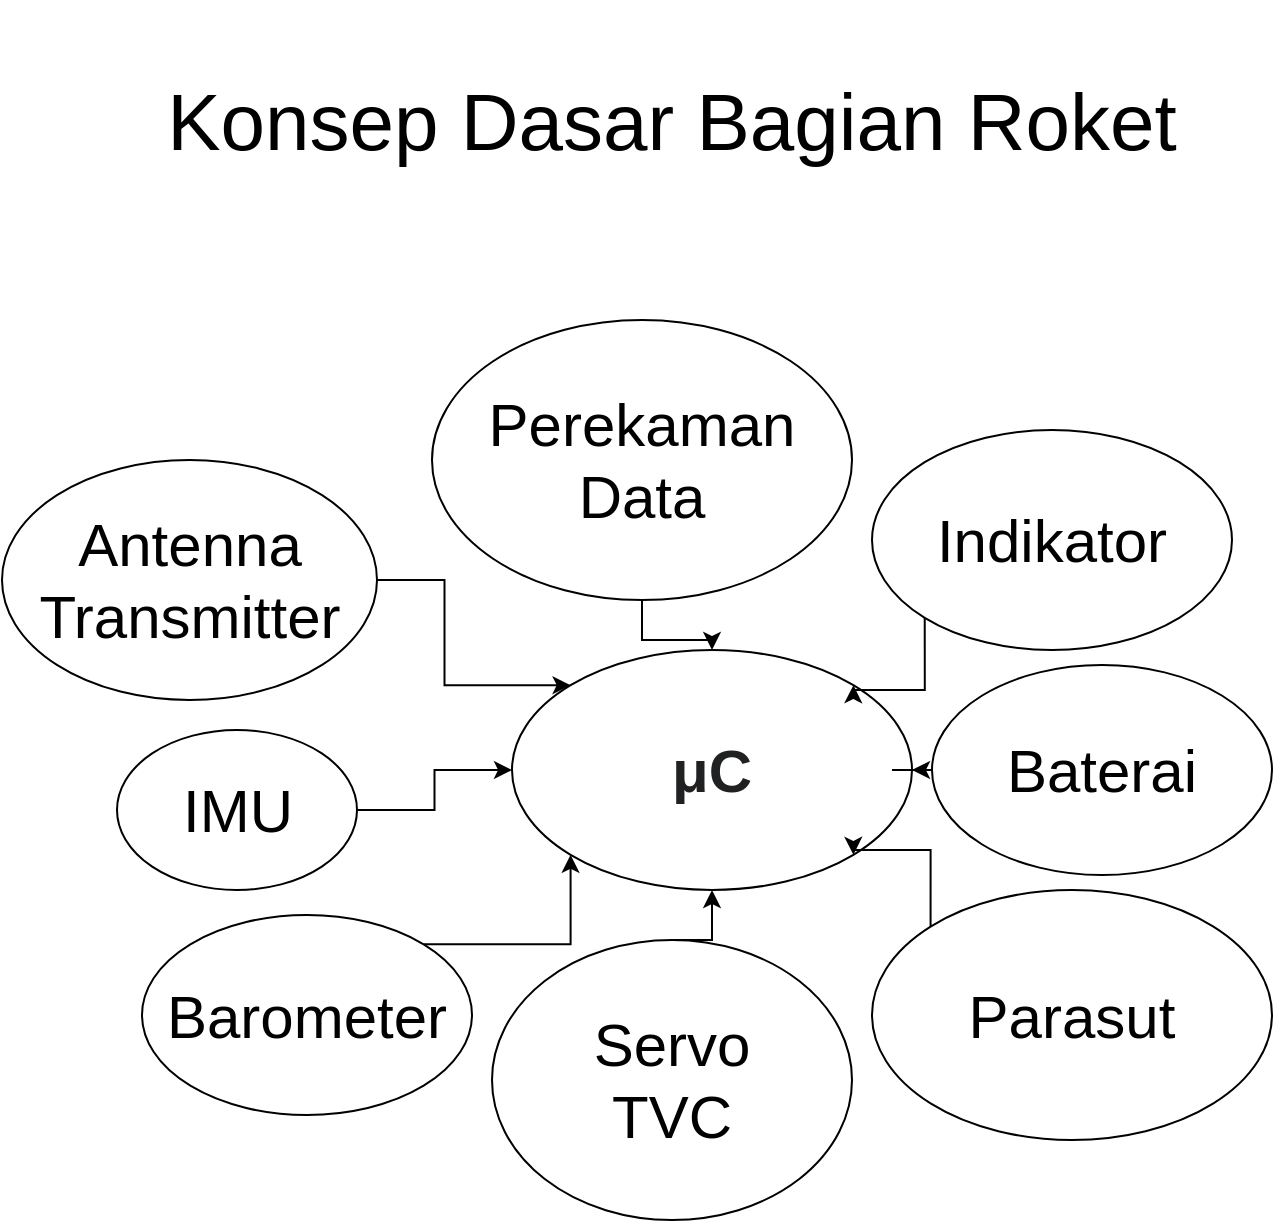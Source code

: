 <mxfile version="16.0.2" type="device" pages="3"><diagram id="m9nUPIzrw5w3CtC-o70g" name="Konsep Dasar"><mxGraphModel dx="2377" dy="1694" grid="1" gridSize="10" guides="1" tooltips="1" connect="1" arrows="1" fold="1" page="1" pageScale="1" pageWidth="850" pageHeight="1400" math="0" shadow="0"><root><mxCell id="0"/><mxCell id="1" parent="0"/><mxCell id="4DsvmobFxsp5R_KgewBt-1" value="&lt;b style=&quot;color: rgb(32 , 33 , 34) ; font-family: sans-serif ; background-color: rgb(255 , 255 , 255)&quot;&gt;&lt;font style=&quot;font-size: 30px&quot;&gt;μC&lt;/font&gt;&lt;/b&gt;" style="ellipse;whiteSpace=wrap;html=1;" parent="1" vertex="1"><mxGeometry x="362" y="355" width="200" height="120" as="geometry"/></mxCell><mxCell id="4DsvmobFxsp5R_KgewBt-5" style="edgeStyle=orthogonalEdgeStyle;rounded=0;orthogonalLoop=1;jettySize=auto;html=1;exitX=1;exitY=0.5;exitDx=0;exitDy=0;entryX=0;entryY=0.5;entryDx=0;entryDy=0;fontSize=24;" parent="1" source="4DsvmobFxsp5R_KgewBt-2" target="4DsvmobFxsp5R_KgewBt-1" edge="1"><mxGeometry relative="1" as="geometry"/></mxCell><mxCell id="4DsvmobFxsp5R_KgewBt-2" value="&lt;font style=&quot;font-size: 30px&quot;&gt;IMU&lt;/font&gt;" style="ellipse;whiteSpace=wrap;html=1;fontSize=24;" parent="1" vertex="1"><mxGeometry x="164.5" y="395" width="120" height="80" as="geometry"/></mxCell><mxCell id="4DsvmobFxsp5R_KgewBt-7" style="edgeStyle=orthogonalEdgeStyle;rounded=0;orthogonalLoop=1;jettySize=auto;html=1;exitX=1;exitY=0;exitDx=0;exitDy=0;entryX=0;entryY=1;entryDx=0;entryDy=0;fontSize=24;" parent="1" source="4DsvmobFxsp5R_KgewBt-6" target="4DsvmobFxsp5R_KgewBt-1" edge="1"><mxGeometry relative="1" as="geometry"/></mxCell><mxCell id="4DsvmobFxsp5R_KgewBt-6" value="&lt;font style=&quot;font-size: 30px&quot;&gt;Barometer&lt;/font&gt;" style="ellipse;whiteSpace=wrap;html=1;fontSize=24;" parent="1" vertex="1"><mxGeometry x="177" y="487.5" width="165" height="100" as="geometry"/></mxCell><mxCell id="4DsvmobFxsp5R_KgewBt-9" style="edgeStyle=orthogonalEdgeStyle;rounded=0;orthogonalLoop=1;jettySize=auto;html=1;exitX=0.5;exitY=0;exitDx=0;exitDy=0;entryX=0.5;entryY=1;entryDx=0;entryDy=0;fontSize=24;" parent="1" source="4DsvmobFxsp5R_KgewBt-8" target="4DsvmobFxsp5R_KgewBt-1" edge="1"><mxGeometry relative="1" as="geometry"/></mxCell><mxCell id="4DsvmobFxsp5R_KgewBt-8" value="&lt;font style=&quot;font-size: 30px&quot;&gt;Servo&lt;br&gt;TVC&lt;/font&gt;" style="ellipse;whiteSpace=wrap;html=1;fontSize=24;" parent="1" vertex="1"><mxGeometry x="352" y="500" width="180" height="140" as="geometry"/></mxCell><mxCell id="4DsvmobFxsp5R_KgewBt-14" style="edgeStyle=orthogonalEdgeStyle;rounded=0;orthogonalLoop=1;jettySize=auto;html=1;exitX=0;exitY=0;exitDx=0;exitDy=0;entryX=1;entryY=1;entryDx=0;entryDy=0;fontSize=30;" parent="1" source="4DsvmobFxsp5R_KgewBt-12" target="4DsvmobFxsp5R_KgewBt-1" edge="1"><mxGeometry relative="1" as="geometry"/></mxCell><mxCell id="4DsvmobFxsp5R_KgewBt-12" value="&lt;font style=&quot;font-size: 30px&quot;&gt;Parasut&lt;/font&gt;" style="ellipse;whiteSpace=wrap;html=1;fontSize=24;" parent="1" vertex="1"><mxGeometry x="542" y="475" width="200" height="125" as="geometry"/></mxCell><mxCell id="4DsvmobFxsp5R_KgewBt-16" style="edgeStyle=orthogonalEdgeStyle;rounded=0;orthogonalLoop=1;jettySize=auto;html=1;entryX=1;entryY=0.5;entryDx=0;entryDy=0;fontSize=30;" parent="1" source="4DsvmobFxsp5R_KgewBt-15" target="4DsvmobFxsp5R_KgewBt-1" edge="1"><mxGeometry relative="1" as="geometry"/></mxCell><mxCell id="4DsvmobFxsp5R_KgewBt-15" value="Baterai" style="ellipse;whiteSpace=wrap;html=1;fontSize=30;" parent="1" vertex="1"><mxGeometry x="572" y="362.5" width="170" height="105" as="geometry"/></mxCell><mxCell id="4DsvmobFxsp5R_KgewBt-18" style="edgeStyle=orthogonalEdgeStyle;rounded=0;orthogonalLoop=1;jettySize=auto;html=1;exitX=0;exitY=1;exitDx=0;exitDy=0;entryX=1;entryY=0;entryDx=0;entryDy=0;fontSize=30;" parent="1" source="4DsvmobFxsp5R_KgewBt-17" target="4DsvmobFxsp5R_KgewBt-1" edge="1"><mxGeometry relative="1" as="geometry"/></mxCell><mxCell id="4DsvmobFxsp5R_KgewBt-17" value="Indikator" style="ellipse;whiteSpace=wrap;html=1;fontSize=30;" parent="1" vertex="1"><mxGeometry x="542" y="245" width="180" height="110" as="geometry"/></mxCell><mxCell id="4DsvmobFxsp5R_KgewBt-20" style="edgeStyle=orthogonalEdgeStyle;rounded=0;orthogonalLoop=1;jettySize=auto;html=1;exitX=0.5;exitY=1;exitDx=0;exitDy=0;entryX=0.5;entryY=0;entryDx=0;entryDy=0;fontSize=30;" parent="1" source="4DsvmobFxsp5R_KgewBt-19" target="4DsvmobFxsp5R_KgewBt-1" edge="1"><mxGeometry relative="1" as="geometry"/></mxCell><mxCell id="4DsvmobFxsp5R_KgewBt-19" value="Perekaman Data" style="ellipse;whiteSpace=wrap;html=1;fontSize=30;" parent="1" vertex="1"><mxGeometry x="322" y="190" width="210" height="140" as="geometry"/></mxCell><mxCell id="4DsvmobFxsp5R_KgewBt-22" style="edgeStyle=orthogonalEdgeStyle;rounded=0;orthogonalLoop=1;jettySize=auto;html=1;exitX=1;exitY=0.5;exitDx=0;exitDy=0;entryX=0;entryY=0;entryDx=0;entryDy=0;fontSize=30;" parent="1" source="4DsvmobFxsp5R_KgewBt-21" target="4DsvmobFxsp5R_KgewBt-1" edge="1"><mxGeometry relative="1" as="geometry"/></mxCell><mxCell id="4DsvmobFxsp5R_KgewBt-21" value="Antenna Transmitter" style="ellipse;whiteSpace=wrap;html=1;fontSize=30;" parent="1" vertex="1"><mxGeometry x="107" y="260" width="187.5" height="120" as="geometry"/></mxCell><mxCell id="235SEtcpFhfVlIyv9WdA-1" value="Konsep Dasar Bagian Roket" style="text;html=1;strokeColor=none;fillColor=none;align=center;verticalAlign=middle;whiteSpace=wrap;rounded=0;fontFamily=Helvetica;fontSize=40;" parent="1" vertex="1"><mxGeometry x="171" y="30" width="542" height="120" as="geometry"/></mxCell></root></mxGraphModel></diagram><diagram id="fv5d7UsF2XorupGj_qct" name="Komunikasi Ground Station"><mxGraphModel dx="2864" dy="1186" grid="1" gridSize="10" guides="1" tooltips="1" connect="1" arrows="1" fold="1" page="1" pageScale="1" pageWidth="1200" pageHeight="1600" math="0" shadow="0"><root><mxCell id="380wyrfPXO9zMWCF-XRb-0"/><mxCell id="380wyrfPXO9zMWCF-XRb-1" parent="380wyrfPXO9zMWCF-XRb-0"/><mxCell id="Aa-9FAs6BVaZ0nPuvn-D-2" style="edgeStyle=orthogonalEdgeStyle;rounded=0;orthogonalLoop=1;jettySize=auto;html=1;exitX=0.5;exitY=1;exitDx=0;exitDy=0;entryX=0.5;entryY=0;entryDx=0;entryDy=0;entryPerimeter=0;fontFamily=Helvetica;fontSize=40;" parent="380wyrfPXO9zMWCF-XRb-1" source="Aa-9FAs6BVaZ0nPuvn-D-0" target="Aa-9FAs6BVaZ0nPuvn-D-1" edge="1"><mxGeometry relative="1" as="geometry"/></mxCell><mxCell id="Aa-9FAs6BVaZ0nPuvn-D-0" value="&lt;font style=&quot;font-size: 40px&quot;&gt;Roket&lt;/font&gt;" style="shape=step;perimeter=stepPerimeter;whiteSpace=wrap;html=1;fixedSize=1;fontSize=30;rotation=0;" parent="380wyrfPXO9zMWCF-XRb-1" vertex="1"><mxGeometry x="-815" y="160" width="410" height="180" as="geometry"/></mxCell><mxCell id="Aa-9FAs6BVaZ0nPuvn-D-4" style="edgeStyle=orthogonalEdgeStyle;rounded=0;orthogonalLoop=1;jettySize=auto;html=1;exitX=0.5;exitY=1;exitDx=0;exitDy=0;exitPerimeter=0;fontFamily=Helvetica;fontSize=40;entryX=0.91;entryY=0.09;entryDx=0;entryDy=0;entryPerimeter=0;" parent="380wyrfPXO9zMWCF-XRb-1" source="Aa-9FAs6BVaZ0nPuvn-D-1" target="Aa-9FAs6BVaZ0nPuvn-D-3" edge="1"><mxGeometry relative="1" as="geometry"/></mxCell><mxCell id="Aa-9FAs6BVaZ0nPuvn-D-10" style="edgeStyle=orthogonalEdgeStyle;rounded=0;orthogonalLoop=1;jettySize=auto;html=1;exitX=1;exitY=0.5;exitDx=0;exitDy=0;entryX=0;entryY=0.5;entryDx=0;entryDy=0;fontFamily=Helvetica;fontSize=40;" parent="380wyrfPXO9zMWCF-XRb-1" source="Aa-9FAs6BVaZ0nPuvn-D-5" target="Aa-9FAs6BVaZ0nPuvn-D-9" edge="1"><mxGeometry relative="1" as="geometry"/></mxCell><mxCell id="Aa-9FAs6BVaZ0nPuvn-D-5" value="" style="rounded=0;whiteSpace=wrap;html=1;fontFamily=Helvetica;fontSize=40;" parent="380wyrfPXO9zMWCF-XRb-1" vertex="1"><mxGeometry x="-1100" y="1290" width="420" height="190" as="geometry"/></mxCell><mxCell id="Aa-9FAs6BVaZ0nPuvn-D-1" value="" style="fontColor=#0066CC;verticalAlign=top;verticalLabelPosition=bottom;labelPosition=center;align=center;html=1;outlineConnect=0;fillColor=#CCCCCC;strokeColor=#6881B3;gradientColor=none;gradientDirection=north;strokeWidth=2;shape=mxgraph.networks.comm_link;fontFamily=Helvetica;fontSize=40;" parent="380wyrfPXO9zMWCF-XRb-1" vertex="1"><mxGeometry x="-1000" y="500" width="110" height="400" as="geometry"/></mxCell><mxCell id="Aa-9FAs6BVaZ0nPuvn-D-3" value="" style="fontColor=#0066CC;verticalAlign=top;verticalLabelPosition=bottom;labelPosition=center;align=center;html=1;outlineConnect=0;fillColor=#CCCCCC;strokeColor=#6881B3;gradientColor=none;gradientDirection=north;strokeWidth=2;shape=mxgraph.networks.satellite_dish;fontFamily=Helvetica;fontSize=40;" parent="380wyrfPXO9zMWCF-XRb-1" vertex="1"><mxGeometry x="-980" y="1110" width="190" height="220" as="geometry"/></mxCell><mxCell id="Aa-9FAs6BVaZ0nPuvn-D-7" value="Antenna Ground Station" style="text;html=1;strokeColor=none;fillColor=none;align=center;verticalAlign=middle;whiteSpace=wrap;rounded=0;fontFamily=Helvetica;fontSize=40;" parent="380wyrfPXO9zMWCF-XRb-1" vertex="1"><mxGeometry x="-1060" y="1335" width="340" height="100" as="geometry"/></mxCell><mxCell id="Aa-9FAs6BVaZ0nPuvn-D-9" value="" style="rounded=0;whiteSpace=wrap;html=1;fontFamily=Helvetica;fontSize=40;" parent="380wyrfPXO9zMWCF-XRb-1" vertex="1"><mxGeometry x="-500" y="1290" width="420" height="190" as="geometry"/></mxCell><mxCell id="Aa-9FAs6BVaZ0nPuvn-D-11" value="" style="fontColor=#0066CC;verticalAlign=top;verticalLabelPosition=bottom;labelPosition=center;align=center;html=1;outlineConnect=0;fillColor=#CCCCCC;strokeColor=#6881B3;gradientColor=none;gradientDirection=north;strokeWidth=2;shape=mxgraph.networks.pc;fontFamily=Helvetica;fontSize=40;" parent="380wyrfPXO9zMWCF-XRb-1" vertex="1"><mxGeometry x="-405" y="1180" width="230" height="170" as="geometry"/></mxCell><mxCell id="Aa-9FAs6BVaZ0nPuvn-D-12" value="Komputer" style="text;html=1;strokeColor=none;fillColor=none;align=center;verticalAlign=middle;whiteSpace=wrap;rounded=0;fontFamily=Helvetica;fontSize=40;" parent="380wyrfPXO9zMWCF-XRb-1" vertex="1"><mxGeometry x="-405" y="1360" width="230" height="100" as="geometry"/></mxCell><mxCell id="-MhrJOkw2c435_5nAZQi-0" value="Komunikasi Roket dengan Ground Station" style="text;html=1;strokeColor=none;fillColor=none;align=center;verticalAlign=middle;whiteSpace=wrap;rounded=0;fontFamily=Helvetica;fontSize=40;" parent="380wyrfPXO9zMWCF-XRb-1" vertex="1"><mxGeometry x="-1005" y="10" width="810" height="130" as="geometry"/></mxCell><mxCell id="M62lJ7gEnZKY7ci28NwY-0" value="" style="rounded=0;whiteSpace=wrap;html=1;fontFamily=Helvetica;fontSize=40;" parent="380wyrfPXO9zMWCF-XRb-1" vertex="1"><mxGeometry x="-820" y="470" width="700" height="460" as="geometry"/></mxCell><mxCell id="M62lJ7gEnZKY7ci28NwY-1" value="&lt;h1 style=&quot;font-size: 30px&quot;&gt;Penjelasan&lt;/h1&gt;&lt;div&gt;Roket yang terbang/masih diam akan mengirimkan telemetri berupa data ketinggian, state, kecepatan, dll. Data akan ditangkap oleh antenna ground dan divisualisasikan dengan komputer.&lt;/div&gt;" style="text;html=1;strokeColor=none;fillColor=none;spacing=5;spacingTop=-20;whiteSpace=wrap;overflow=hidden;rounded=0;fontFamily=Helvetica;fontSize=30;" parent="380wyrfPXO9zMWCF-XRb-1" vertex="1"><mxGeometry x="-795" y="500" width="650" height="400" as="geometry"/></mxCell></root></mxGraphModel></diagram><diagram id="5SBZlFksZ50dF4aU_oEE" name="Software State"><mxGraphModel dx="2080" dy="1483" grid="1" gridSize="10" guides="1" tooltips="1" connect="1" arrows="1" fold="1" page="1" pageScale="1" pageWidth="1200" pageHeight="1600" math="0" shadow="0"><root><mxCell id="V1PGwc0RP7lRo3hrk2lV-0"/><mxCell id="V1PGwc0RP7lRo3hrk2lV-1" parent="V1PGwc0RP7lRo3hrk2lV-0"/><mxCell id="L5jLNi900_soK45HNpBM-12" style="edgeStyle=orthogonalEdgeStyle;rounded=0;orthogonalLoop=1;jettySize=auto;html=1;exitX=0.25;exitY=1;exitDx=0;exitDy=0;entryX=0.25;entryY=0;entryDx=0;entryDy=0;fontFamily=Courier New;fontSize=50;" parent="V1PGwc0RP7lRo3hrk2lV-1" source="L5jLNi900_soK45HNpBM-0" target="L5jLNi900_soK45HNpBM-11" edge="1"><mxGeometry relative="1" as="geometry"/></mxCell><mxCell id="JqKB1Wrce4A61qEuZ4MF-4" style="edgeStyle=orthogonalEdgeStyle;rounded=0;orthogonalLoop=1;jettySize=auto;html=1;exitX=0.5;exitY=1;exitDx=0;exitDy=0;entryX=0.298;entryY=-0.008;entryDx=0;entryDy=0;entryPerimeter=0;" edge="1" parent="V1PGwc0RP7lRo3hrk2lV-1" source="L5jLNi900_soK45HNpBM-0" target="L5jLNi900_soK45HNpBM-33"><mxGeometry relative="1" as="geometry"/></mxCell><mxCell id="L5jLNi900_soK45HNpBM-0" value="" style="rounded=0;whiteSpace=wrap;html=1;" parent="V1PGwc0RP7lRo3hrk2lV-1" vertex="1"><mxGeometry x="35" y="350" width="1130" height="190" as="geometry"/></mxCell><mxCell id="L5jLNi900_soK45HNpBM-1" value="&lt;font style=&quot;font-size: 50px&quot;&gt;Software State&lt;/font&gt;" style="text;html=1;strokeColor=none;fillColor=none;align=center;verticalAlign=middle;whiteSpace=wrap;rounded=0;fontSize=20;" parent="V1PGwc0RP7lRo3hrk2lV-1" vertex="1"><mxGeometry x="390" y="70" width="420" height="150" as="geometry"/></mxCell><mxCell id="L5jLNi900_soK45HNpBM-2" value="Ground Idle" style="text;html=1;strokeColor=none;fillColor=none;align=center;verticalAlign=middle;whiteSpace=wrap;rounded=0;fontSize=50;" parent="V1PGwc0RP7lRo3hrk2lV-1" vertex="1"><mxGeometry x="100" y="405" width="350" height="80" as="geometry"/></mxCell><mxCell id="L5jLNi900_soK45HNpBM-3" value="&lt;font face=&quot;Courier New&quot;&gt;GROUND_IDLE&lt;/font&gt;" style="text;html=1;strokeColor=none;fillColor=none;align=center;verticalAlign=middle;whiteSpace=wrap;rounded=0;fontSize=50;" parent="V1PGwc0RP7lRo3hrk2lV-1" vertex="1"><mxGeometry x="720" y="405" width="390" height="80" as="geometry"/></mxCell><mxCell id="L5jLNi900_soK45HNpBM-4" value="" style="edgeStyle=orthogonalEdgeStyle;rounded=0;orthogonalLoop=1;jettySize=auto;html=1;fontSize=50;" parent="V1PGwc0RP7lRo3hrk2lV-1" source="L5jLNi900_soK45HNpBM-2" target="L5jLNi900_soK45HNpBM-3" edge="1"><mxGeometry relative="1" as="geometry"/></mxCell><mxCell id="L5jLNi900_soK45HNpBM-17" style="edgeStyle=orthogonalEdgeStyle;rounded=0;orthogonalLoop=1;jettySize=auto;html=1;exitX=0.25;exitY=1;exitDx=0;exitDy=0;entryX=0.25;entryY=0;entryDx=0;entryDy=0;fontFamily=Courier New;fontSize=50;" parent="V1PGwc0RP7lRo3hrk2lV-1" source="L5jLNi900_soK45HNpBM-11" target="L5jLNi900_soK45HNpBM-13" edge="1"><mxGeometry relative="1" as="geometry"/></mxCell><mxCell id="JqKB1Wrce4A61qEuZ4MF-3" style="edgeStyle=orthogonalEdgeStyle;rounded=0;orthogonalLoop=1;jettySize=auto;html=1;exitX=0.5;exitY=1;exitDx=0;exitDy=0;entryX=0.303;entryY=-0.003;entryDx=0;entryDy=0;entryPerimeter=0;" edge="1" parent="V1PGwc0RP7lRo3hrk2lV-1" source="L5jLNi900_soK45HNpBM-11" target="umvSCF284uFjl0ADD4JR-0"><mxGeometry relative="1" as="geometry"/></mxCell><mxCell id="L5jLNi900_soK45HNpBM-11" value="" style="rounded=0;whiteSpace=wrap;html=1;" parent="V1PGwc0RP7lRo3hrk2lV-1" vertex="1"><mxGeometry x="35" y="860" width="1130" height="190" as="geometry"/></mxCell><mxCell id="L5jLNi900_soK45HNpBM-10" style="edgeStyle=orthogonalEdgeStyle;rounded=0;orthogonalLoop=1;jettySize=auto;html=1;exitX=1;exitY=0.5;exitDx=0;exitDy=0;entryX=0;entryY=0.5;entryDx=0;entryDy=0;fontFamily=Courier New;fontSize=50;" parent="V1PGwc0RP7lRo3hrk2lV-1" source="L5jLNi900_soK45HNpBM-8" target="L5jLNi900_soK45HNpBM-9" edge="1"><mxGeometry relative="1" as="geometry"/></mxCell><mxCell id="L5jLNi900_soK45HNpBM-8" value="Powered Flight" style="text;html=1;strokeColor=none;fillColor=none;align=center;verticalAlign=middle;whiteSpace=wrap;rounded=0;fontSize=50;" parent="V1PGwc0RP7lRo3hrk2lV-1" vertex="1"><mxGeometry x="100" y="915" width="400" height="80" as="geometry"/></mxCell><mxCell id="L5jLNi900_soK45HNpBM-9" value="&lt;font face=&quot;Courier New&quot;&gt;POWERED_FLIGHT&lt;/font&gt;" style="text;html=1;strokeColor=none;fillColor=none;align=center;verticalAlign=middle;whiteSpace=wrap;rounded=0;fontSize=50;" parent="V1PGwc0RP7lRo3hrk2lV-1" vertex="1"><mxGeometry x="610" y="915" width="500" height="80" as="geometry"/></mxCell><mxCell id="L5jLNi900_soK45HNpBM-22" style="edgeStyle=orthogonalEdgeStyle;rounded=0;orthogonalLoop=1;jettySize=auto;html=1;exitX=0.25;exitY=1;exitDx=0;exitDy=0;entryX=0.25;entryY=0;entryDx=0;entryDy=0;fontFamily=Courier New;fontSize=45;" parent="V1PGwc0RP7lRo3hrk2lV-1" source="L5jLNi900_soK45HNpBM-13" target="L5jLNi900_soK45HNpBM-18" edge="1"><mxGeometry relative="1" as="geometry"/></mxCell><mxCell id="JqKB1Wrce4A61qEuZ4MF-0" style="edgeStyle=orthogonalEdgeStyle;rounded=0;orthogonalLoop=1;jettySize=auto;html=1;exitX=0.5;exitY=1;exitDx=0;exitDy=0;entryX=0.3;entryY=0;entryDx=0;entryDy=0;entryPerimeter=0;" edge="1" parent="V1PGwc0RP7lRo3hrk2lV-1" source="L5jLNi900_soK45HNpBM-13" target="umvSCF284uFjl0ADD4JR-2"><mxGeometry relative="1" as="geometry"/></mxCell><mxCell id="L5jLNi900_soK45HNpBM-13" value="" style="rounded=0;whiteSpace=wrap;html=1;" parent="V1PGwc0RP7lRo3hrk2lV-1" vertex="1"><mxGeometry x="35" y="1370" width="1130" height="190" as="geometry"/></mxCell><mxCell id="L5jLNi900_soK45HNpBM-14" style="edgeStyle=orthogonalEdgeStyle;rounded=0;orthogonalLoop=1;jettySize=auto;html=1;exitX=1;exitY=0.5;exitDx=0;exitDy=0;entryX=0;entryY=0.5;entryDx=0;entryDy=0;fontFamily=Courier New;fontSize=50;" parent="V1PGwc0RP7lRo3hrk2lV-1" source="L5jLNi900_soK45HNpBM-15" target="L5jLNi900_soK45HNpBM-16" edge="1"><mxGeometry relative="1" as="geometry"/></mxCell><mxCell id="L5jLNi900_soK45HNpBM-15" value="&lt;font style=&quot;font-size: 45px&quot;&gt;Unpowered Flight&lt;/font&gt;" style="text;html=1;strokeColor=none;fillColor=none;align=center;verticalAlign=middle;whiteSpace=wrap;rounded=0;fontSize=50;" parent="V1PGwc0RP7lRo3hrk2lV-1" vertex="1"><mxGeometry x="100" y="1425" width="390" height="80" as="geometry"/></mxCell><mxCell id="L5jLNi900_soK45HNpBM-16" value="&lt;font face=&quot;Courier New&quot; style=&quot;font-size: 45px&quot;&gt;UNPOWERED_FLIGHT&lt;/font&gt;" style="text;html=1;strokeColor=none;fillColor=none;align=center;verticalAlign=middle;whiteSpace=wrap;rounded=0;fontSize=50;" parent="V1PGwc0RP7lRo3hrk2lV-1" vertex="1"><mxGeometry x="610" y="1425" width="500" height="80" as="geometry"/></mxCell><mxCell id="L5jLNi900_soK45HNpBM-27" style="edgeStyle=orthogonalEdgeStyle;rounded=0;orthogonalLoop=1;jettySize=auto;html=1;exitX=0.25;exitY=1;exitDx=0;exitDy=0;entryX=0.25;entryY=0;entryDx=0;entryDy=0;fontFamily=Courier New;fontSize=45;" parent="V1PGwc0RP7lRo3hrk2lV-1" source="L5jLNi900_soK45HNpBM-18" target="L5jLNi900_soK45HNpBM-23" edge="1"><mxGeometry relative="1" as="geometry"/></mxCell><mxCell id="JqKB1Wrce4A61qEuZ4MF-1" style="edgeStyle=orthogonalEdgeStyle;rounded=0;orthogonalLoop=1;jettySize=auto;html=1;exitX=0.5;exitY=1;exitDx=0;exitDy=0;entryX=0.3;entryY=-0.004;entryDx=0;entryDy=0;entryPerimeter=0;" edge="1" parent="V1PGwc0RP7lRo3hrk2lV-1" source="L5jLNi900_soK45HNpBM-18" target="umvSCF284uFjl0ADD4JR-4"><mxGeometry relative="1" as="geometry"/></mxCell><mxCell id="L5jLNi900_soK45HNpBM-18" value="" style="rounded=0;whiteSpace=wrap;html=1;" parent="V1PGwc0RP7lRo3hrk2lV-1" vertex="1"><mxGeometry x="35" y="1960" width="1130" height="190" as="geometry"/></mxCell><mxCell id="L5jLNi900_soK45HNpBM-19" style="edgeStyle=orthogonalEdgeStyle;rounded=0;orthogonalLoop=1;jettySize=auto;html=1;exitX=1;exitY=0.5;exitDx=0;exitDy=0;entryX=0;entryY=0.5;entryDx=0;entryDy=0;fontFamily=Courier New;fontSize=50;" parent="V1PGwc0RP7lRo3hrk2lV-1" source="L5jLNi900_soK45HNpBM-20" target="L5jLNi900_soK45HNpBM-21" edge="1"><mxGeometry relative="1" as="geometry"/></mxCell><mxCell id="L5jLNi900_soK45HNpBM-20" value="&lt;font style=&quot;font-size: 45px&quot;&gt;Ballistic Decent&lt;/font&gt;" style="text;html=1;strokeColor=none;fillColor=none;align=center;verticalAlign=middle;whiteSpace=wrap;rounded=0;fontSize=50;" parent="V1PGwc0RP7lRo3hrk2lV-1" vertex="1"><mxGeometry x="100" y="2015" width="390" height="80" as="geometry"/></mxCell><mxCell id="L5jLNi900_soK45HNpBM-21" value="&lt;font face=&quot;Courier New&quot; style=&quot;font-size: 45px&quot;&gt;BALLISTIC_DECENT&lt;/font&gt;" style="text;html=1;strokeColor=none;fillColor=none;align=center;verticalAlign=middle;whiteSpace=wrap;rounded=0;fontSize=50;" parent="V1PGwc0RP7lRo3hrk2lV-1" vertex="1"><mxGeometry x="610" y="2015" width="500" height="80" as="geometry"/></mxCell><mxCell id="L5jLNi900_soK45HNpBM-32" style="edgeStyle=orthogonalEdgeStyle;rounded=0;orthogonalLoop=1;jettySize=auto;html=1;exitX=0.25;exitY=1;exitDx=0;exitDy=0;entryX=0.25;entryY=0;entryDx=0;entryDy=0;fontFamily=Courier New;fontSize=45;" parent="V1PGwc0RP7lRo3hrk2lV-1" source="L5jLNi900_soK45HNpBM-23" target="L5jLNi900_soK45HNpBM-28" edge="1"><mxGeometry relative="1" as="geometry"/></mxCell><mxCell id="JqKB1Wrce4A61qEuZ4MF-5" style="edgeStyle=orthogonalEdgeStyle;rounded=0;orthogonalLoop=1;jettySize=auto;html=1;exitX=0.5;exitY=1;exitDx=0;exitDy=0;entryX=0.3;entryY=0;entryDx=0;entryDy=0;entryPerimeter=0;" edge="1" parent="V1PGwc0RP7lRo3hrk2lV-1" source="L5jLNi900_soK45HNpBM-23" target="umvSCF284uFjl0ADD4JR-6"><mxGeometry relative="1" as="geometry"/></mxCell><mxCell id="L5jLNi900_soK45HNpBM-23" value="" style="rounded=0;whiteSpace=wrap;html=1;" parent="V1PGwc0RP7lRo3hrk2lV-1" vertex="1"><mxGeometry x="35" y="2550" width="1130" height="190" as="geometry"/></mxCell><mxCell id="L5jLNi900_soK45HNpBM-24" style="edgeStyle=orthogonalEdgeStyle;rounded=0;orthogonalLoop=1;jettySize=auto;html=1;exitX=1;exitY=0.5;exitDx=0;exitDy=0;entryX=0;entryY=0.5;entryDx=0;entryDy=0;fontFamily=Courier New;fontSize=50;" parent="V1PGwc0RP7lRo3hrk2lV-1" source="L5jLNi900_soK45HNpBM-25" target="L5jLNi900_soK45HNpBM-26" edge="1"><mxGeometry relative="1" as="geometry"/></mxCell><mxCell id="L5jLNi900_soK45HNpBM-25" value="&lt;font style=&quot;font-size: 45px&quot;&gt;Chute Decent&lt;/font&gt;" style="text;html=1;strokeColor=none;fillColor=none;align=center;verticalAlign=middle;whiteSpace=wrap;rounded=0;fontSize=50;" parent="V1PGwc0RP7lRo3hrk2lV-1" vertex="1"><mxGeometry x="100" y="2605" width="390" height="80" as="geometry"/></mxCell><mxCell id="L5jLNi900_soK45HNpBM-26" value="&lt;font face=&quot;Courier New&quot; style=&quot;font-size: 45px&quot;&gt;CHUTE_DECENT&lt;/font&gt;" style="text;html=1;strokeColor=none;fillColor=none;align=center;verticalAlign=middle;whiteSpace=wrap;rounded=0;fontSize=50;" parent="V1PGwc0RP7lRo3hrk2lV-1" vertex="1"><mxGeometry x="610" y="2605" width="500" height="80" as="geometry"/></mxCell><mxCell id="L5jLNi900_soK45HNpBM-28" value="" style="rounded=0;whiteSpace=wrap;html=1;" parent="V1PGwc0RP7lRo3hrk2lV-1" vertex="1"><mxGeometry x="35" y="3280" width="1130" height="190" as="geometry"/></mxCell><mxCell id="L5jLNi900_soK45HNpBM-29" style="edgeStyle=orthogonalEdgeStyle;rounded=0;orthogonalLoop=1;jettySize=auto;html=1;exitX=1;exitY=0.5;exitDx=0;exitDy=0;entryX=0;entryY=0.5;entryDx=0;entryDy=0;fontFamily=Courier New;fontSize=50;" parent="V1PGwc0RP7lRo3hrk2lV-1" source="L5jLNi900_soK45HNpBM-30" target="L5jLNi900_soK45HNpBM-31" edge="1"><mxGeometry relative="1" as="geometry"/></mxCell><mxCell id="L5jLNi900_soK45HNpBM-30" value="&lt;font style=&quot;font-size: 45px&quot;&gt;Landing / Safe&lt;/font&gt;" style="text;html=1;strokeColor=none;fillColor=none;align=center;verticalAlign=middle;whiteSpace=wrap;rounded=0;fontSize=50;" parent="V1PGwc0RP7lRo3hrk2lV-1" vertex="1"><mxGeometry x="100" y="3335" width="390" height="80" as="geometry"/></mxCell><mxCell id="L5jLNi900_soK45HNpBM-31" value="&lt;font face=&quot;Courier New&quot; style=&quot;font-size: 45px&quot;&gt;LANDING&lt;/font&gt;" style="text;html=1;strokeColor=none;fillColor=none;align=center;verticalAlign=middle;whiteSpace=wrap;rounded=0;fontSize=50;" parent="V1PGwc0RP7lRo3hrk2lV-1" vertex="1"><mxGeometry x="610" y="3335" width="500" height="80" as="geometry"/></mxCell><mxCell id="L5jLNi900_soK45HNpBM-33" value="" style="rounded=0;whiteSpace=wrap;html=1;fontFamily=Courier New;fontSize=45;" parent="V1PGwc0RP7lRo3hrk2lV-1" vertex="1"><mxGeometry x="420" y="580" width="600" height="240" as="geometry"/></mxCell><mxCell id="L5jLNi900_soK45HNpBM-38" value="Meluncur" style="text;html=1;strokeColor=none;fillColor=none;align=center;verticalAlign=middle;whiteSpace=wrap;rounded=0;fontFamily=Verdana;fontSize=45;" parent="V1PGwc0RP7lRo3hrk2lV-1" vertex="1"><mxGeometry x="580" y="642.5" width="280" height="115" as="geometry"/></mxCell><mxCell id="umvSCF284uFjl0ADD4JR-0" value="" style="rounded=0;whiteSpace=wrap;html=1;fontFamily=Courier New;fontSize=45;" parent="V1PGwc0RP7lRo3hrk2lV-1" vertex="1"><mxGeometry x="420" y="1090" width="600" height="240" as="geometry"/></mxCell><mxCell id="umvSCF284uFjl0ADD4JR-1" value="Pendorong Habis Terbakar" style="text;html=1;strokeColor=none;fillColor=none;align=center;verticalAlign=middle;whiteSpace=wrap;rounded=0;fontFamily=Verdana;fontSize=45;" parent="V1PGwc0RP7lRo3hrk2lV-1" vertex="1"><mxGeometry x="435" y="1152.5" width="570" height="115" as="geometry"/></mxCell><mxCell id="umvSCF284uFjl0ADD4JR-2" value="" style="rounded=0;whiteSpace=wrap;html=1;fontFamily=Courier New;fontSize=45;" parent="V1PGwc0RP7lRo3hrk2lV-1" vertex="1"><mxGeometry x="420" y="1650" width="600" height="240" as="geometry"/></mxCell><mxCell id="umvSCF284uFjl0ADD4JR-3" value="&lt;i&gt;Apogee &lt;/i&gt;(Titik Tertinggi)" style="text;html=1;strokeColor=none;fillColor=none;align=center;verticalAlign=middle;whiteSpace=wrap;rounded=0;fontFamily=Verdana;fontSize=45;" parent="V1PGwc0RP7lRo3hrk2lV-1" vertex="1"><mxGeometry x="435" y="1712.5" width="570" height="115" as="geometry"/></mxCell><mxCell id="umvSCF284uFjl0ADD4JR-4" value="" style="rounded=0;whiteSpace=wrap;html=1;fontFamily=Courier New;fontSize=45;" parent="V1PGwc0RP7lRo3hrk2lV-1" vertex="1"><mxGeometry x="420" y="2220" width="600" height="240" as="geometry"/></mxCell><mxCell id="umvSCF284uFjl0ADD4JR-5" value="Melepaskan Parasut" style="text;html=1;strokeColor=none;fillColor=none;align=center;verticalAlign=middle;whiteSpace=wrap;rounded=0;fontFamily=Verdana;fontSize=45;" parent="V1PGwc0RP7lRo3hrk2lV-1" vertex="1"><mxGeometry x="435" y="2282.5" width="570" height="115" as="geometry"/></mxCell><mxCell id="umvSCF284uFjl0ADD4JR-6" value="" style="rounded=0;whiteSpace=wrap;html=1;fontFamily=Courier New;fontSize=45;" parent="V1PGwc0RP7lRo3hrk2lV-1" vertex="1"><mxGeometry x="420" y="2880" width="600" height="240" as="geometry"/></mxCell><mxCell id="umvSCF284uFjl0ADD4JR-7" value="Ketinggian &amp;lt;5m AGL (Above Ground Level)" style="text;html=1;strokeColor=none;fillColor=none;align=center;verticalAlign=middle;whiteSpace=wrap;rounded=0;fontFamily=Verdana;fontSize=45;" parent="V1PGwc0RP7lRo3hrk2lV-1" vertex="1"><mxGeometry x="435" y="2942.5" width="570" height="115" as="geometry"/></mxCell><mxCell id="JqKB1Wrce4A61qEuZ4MF-7" value="" style="rounded=0;whiteSpace=wrap;html=1;" vertex="1" parent="V1PGwc0RP7lRo3hrk2lV-1"><mxGeometry x="35" y="3520" width="1130" height="570" as="geometry"/></mxCell><mxCell id="H-2IBHWkXarEVzlt-CP0-0" value="&lt;h1 style=&quot;font-size: 35px&quot;&gt;Penjelasan&lt;/h1&gt;&lt;p style=&quot;text-align: justify ; font-size: 35px&quot;&gt;&lt;font style=&quot;font-size: 35px&quot;&gt;Software state berguna mengindikasi di keadaan apa suatu software berada, dan state tersebut digunakan untuk melakukan event tertentu dan mengganti statenya ketika suatu keadaan terpenuhi.&lt;/font&gt;&lt;/p&gt;&lt;p style=&quot;text-align: justify ; font-size: 35px&quot;&gt;Dalam hal ini, software yang nantinya akan digunakan oleh arduino menggunakan state untuk mengetahui hal apa yang harus dia lakukan. Setidaknya ada 6 state yang dapat digunakan untuk penerbangan roket tersebut.&lt;/p&gt;" style="text;html=1;strokeColor=none;fillColor=none;spacing=5;spacingTop=-20;whiteSpace=wrap;overflow=hidden;rounded=0;align=left;" vertex="1" parent="V1PGwc0RP7lRo3hrk2lV-1"><mxGeometry x="70" y="3567.5" width="1060" height="475" as="geometry"/></mxCell><mxCell id="H-2IBHWkXarEVzlt-CP0-2" value="" style="rounded=0;whiteSpace=wrap;html=1;fillColor=#171923;fontColor=#ffffff;strokeColor=#432D57;" vertex="1" parent="V1PGwc0RP7lRo3hrk2lV-1"><mxGeometry x="35" y="4140" width="1130" height="570" as="geometry"/></mxCell><mxCell id="H-2IBHWkXarEVzlt-CP0-4" value="&lt;font color=&quot;#ffffff&quot;&gt;Contoh Kode Sederhana Deklarasi State&lt;/font&gt;" style="text;html=1;strokeColor=none;fillColor=none;align=center;verticalAlign=middle;whiteSpace=wrap;rounded=0;fontSize=35;" vertex="1" parent="V1PGwc0RP7lRo3hrk2lV-1"><mxGeometry x="70" y="4160" width="640" height="60" as="geometry"/></mxCell><mxCell id="H-2IBHWkXarEVzlt-CP0-5" value="&lt;div style=&quot;text-align: justify&quot;&gt;&lt;font face=&quot;Courier New&quot; color=&quot;#ffffff&quot;&gt;enum State {&amp;nbsp;&lt;/font&gt;&lt;/div&gt;&lt;font color=&quot;#ffffff&quot;&gt;&lt;span style=&quot;text-align: center&quot;&gt;&lt;font style=&quot;font-size: 35px&quot;&gt;&lt;font face=&quot;courier new&quot;&gt;&amp;nbsp; &amp;nbsp; GROUND_IDLE,&lt;br&gt;&amp;nbsp; &amp;nbsp; POWERED_FLIGHT,&lt;br&gt;&amp;nbsp; &amp;nbsp; UNPOWERED_FLIGHT,&lt;br&gt;&amp;nbsp; &amp;nbsp; BALLISTIC_DECENT,&lt;br&gt;&amp;nbsp; &amp;nbsp; CHUTE_DECENT,&lt;br&gt;&amp;nbsp; &amp;nbsp; LANDING&lt;br&gt;&lt;/font&gt;&lt;/font&gt;&lt;/span&gt;&lt;span style=&quot;font-family: &amp;#34;courier new&amp;#34; ; text-align: justify&quot;&gt;}&lt;/span&gt;&lt;/font&gt;&lt;span style=&quot;text-align: center&quot;&gt;&lt;font style=&quot;font-size: 35px&quot;&gt;&lt;font face=&quot;courier new&quot;&gt;&lt;br&gt;&lt;/font&gt;&lt;/font&gt;&lt;/span&gt;" style="text;html=1;strokeColor=none;fillColor=none;align=left;verticalAlign=middle;rounded=0;fontSize=35;labelBackgroundColor=none;labelBorderColor=none;whiteSpace=wrap;fontColor=#000000;" vertex="1" parent="V1PGwc0RP7lRo3hrk2lV-1"><mxGeometry x="80" y="4270" width="980" height="360" as="geometry"/></mxCell></root></mxGraphModel></diagram></mxfile>